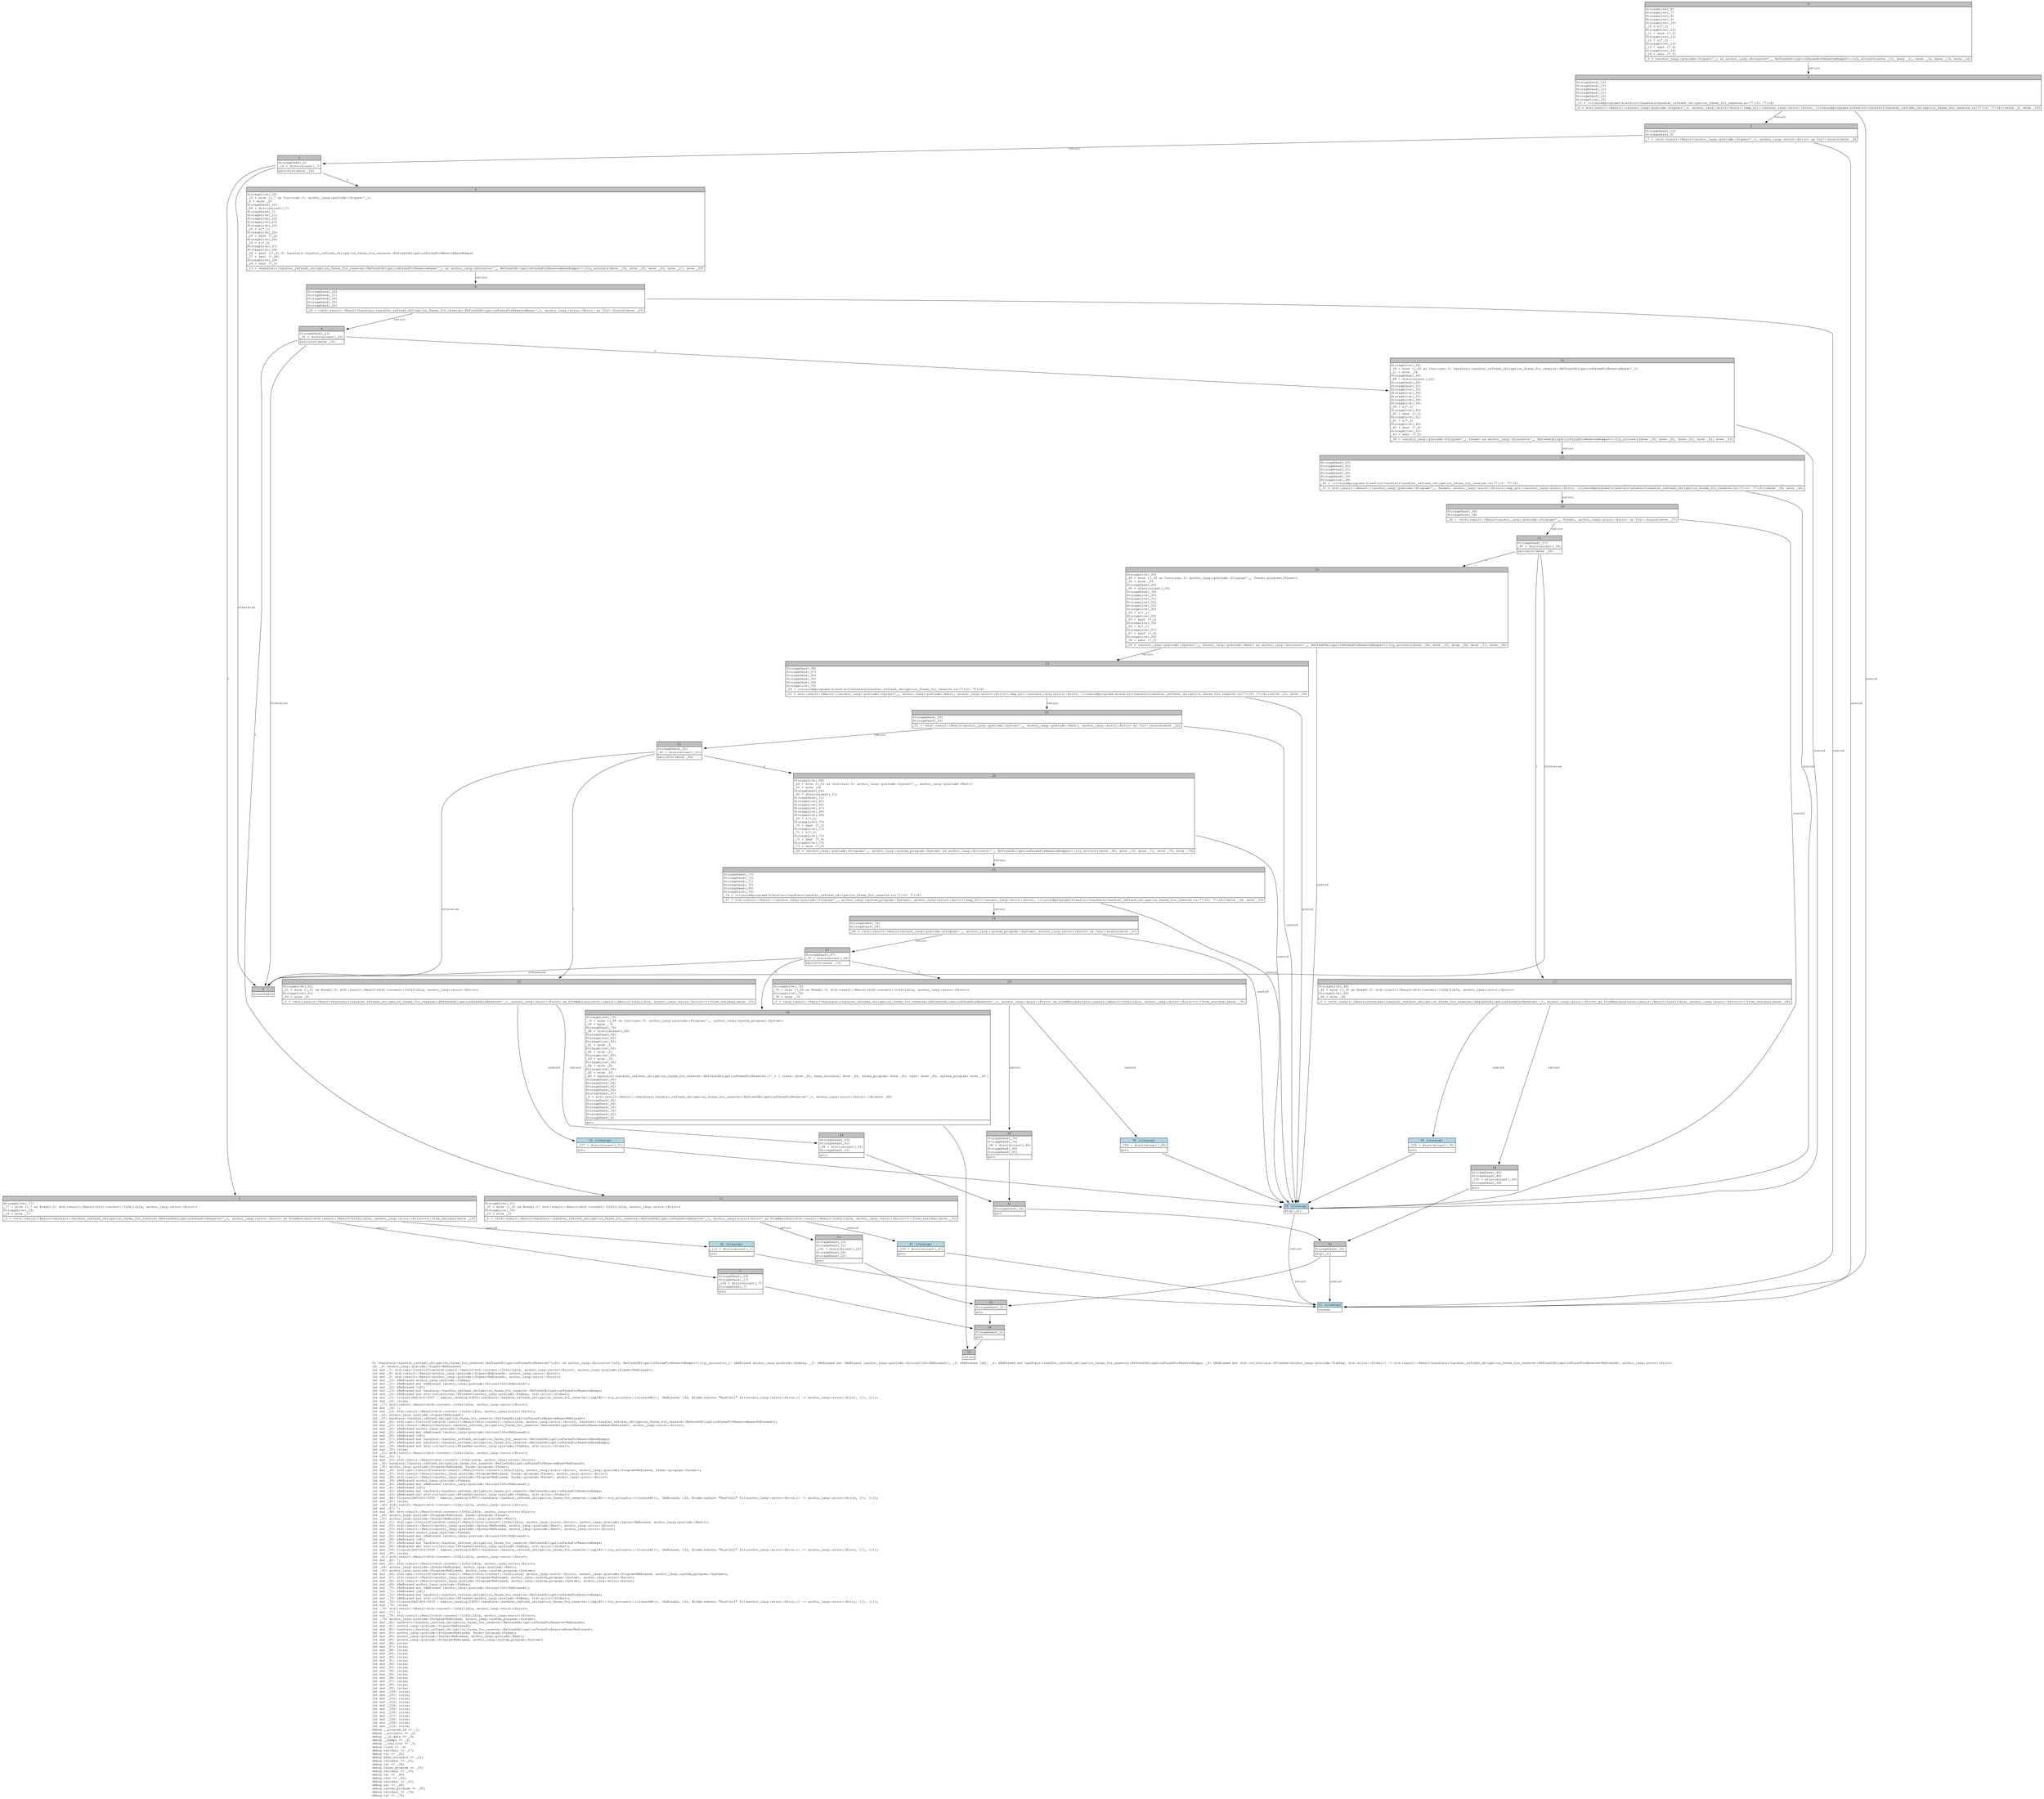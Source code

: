 digraph Mir_0_5006 {
    graph [fontname="Courier, monospace"];
    node [fontname="Courier, monospace"];
    edge [fontname="Courier, monospace"];
    label=<fn &lt;handlers::handler_refresh_obligation_farms_for_reserve::RefreshObligationFarmsForReserve&lt;'info&gt; as anchor_lang::Accounts&lt;'info, RefreshObligationFarmsForReserveBumps&gt;&gt;::try_accounts(_1: &amp;ReErased anchor_lang::prelude::Pubkey, _2: &amp;ReErased mut &amp;ReErased [anchor_lang::prelude::AccountInfo&lt;ReErased&gt;], _3: &amp;ReErased [u8], _4: &amp;ReErased mut handlers::handler_refresh_obligation_farms_for_reserve::RefreshObligationFarmsForReserveBumps, _5: &amp;ReErased mut std::collections::BTreeSet&lt;anchor_lang::prelude::Pubkey, std::alloc::Global&gt;) -&gt; std::result::Result&lt;handlers::handler_refresh_obligation_farms_for_reserve::RefreshObligationFarmsForReserve&lt;ReErased&gt;, anchor_lang::error::Error&gt;<br align="left"/>let _6: anchor_lang::prelude::Signer&lt;ReErased&gt;;<br align="left"/>let mut _7: std::ops::ControlFlow&lt;std::result::Result&lt;std::convert::Infallible, anchor_lang::error::Error&gt;, anchor_lang::prelude::Signer&lt;ReErased&gt;&gt;;<br align="left"/>let mut _8: std::result::Result&lt;anchor_lang::prelude::Signer&lt;ReErased&gt;, anchor_lang::error::Error&gt;;<br align="left"/>let mut _9: std::result::Result&lt;anchor_lang::prelude::Signer&lt;ReErased&gt;, anchor_lang::error::Error&gt;;<br align="left"/>let mut _10: &amp;ReErased anchor_lang::prelude::Pubkey;<br align="left"/>let mut _11: &amp;ReErased mut &amp;ReErased [anchor_lang::prelude::AccountInfo&lt;ReErased&gt;];<br align="left"/>let mut _12: &amp;ReErased [u8];<br align="left"/>let mut _13: &amp;ReErased mut handlers::handler_refresh_obligation_farms_for_reserve::RefreshObligationFarmsForReserveBumps;<br align="left"/>let mut _14: &amp;ReErased mut std::collections::BTreeSet&lt;anchor_lang::prelude::Pubkey, std::alloc::Global&gt;;<br align="left"/>let mut _15: Closure(DefId(0:5007 ~ kamino_lending[6389]::handlers::handler_refresh_obligation_farms_for_reserve::{impl#0}::try_accounts::{closure#0}), [ReErased, i32, Binder(extern &quot;RustCall&quot; fn((anchor_lang::error::Error,)) -&gt; anchor_lang::error::Error, []), ()]);<br align="left"/>let mut _16: isize;<br align="left"/>let _17: std::result::Result&lt;std::convert::Infallible, anchor_lang::error::Error&gt;;<br align="left"/>let mut _18: !;<br align="left"/>let mut _19: std::result::Result&lt;std::convert::Infallible, anchor_lang::error::Error&gt;;<br align="left"/>let _20: anchor_lang::prelude::Signer&lt;ReErased&gt;;<br align="left"/>let _21: handlers::handler_refresh_obligation_farms_for_reserve::RefreshObligationFarmsForReserveBase&lt;ReErased&gt;;<br align="left"/>let mut _22: std::ops::ControlFlow&lt;std::result::Result&lt;std::convert::Infallible, anchor_lang::error::Error&gt;, handlers::handler_refresh_obligation_farms_for_reserve::RefreshObligationFarmsForReserveBase&lt;ReErased&gt;&gt;;<br align="left"/>let mut _23: std::result::Result&lt;handlers::handler_refresh_obligation_farms_for_reserve::RefreshObligationFarmsForReserveBase&lt;ReErased&gt;, anchor_lang::error::Error&gt;;<br align="left"/>let mut _24: &amp;ReErased anchor_lang::prelude::Pubkey;<br align="left"/>let mut _25: &amp;ReErased mut &amp;ReErased [anchor_lang::prelude::AccountInfo&lt;ReErased&gt;];<br align="left"/>let mut _26: &amp;ReErased [u8];<br align="left"/>let mut _27: &amp;ReErased mut handlers::handler_refresh_obligation_farms_for_reserve::RefreshObligationFarmsForReserveBaseBumps;<br align="left"/>let mut _28: &amp;ReErased mut handlers::handler_refresh_obligation_farms_for_reserve::RefreshObligationFarmsForReserveBaseBumps;<br align="left"/>let mut _29: &amp;ReErased mut std::collections::BTreeSet&lt;anchor_lang::prelude::Pubkey, std::alloc::Global&gt;;<br align="left"/>let mut _30: isize;<br align="left"/>let _31: std::result::Result&lt;std::convert::Infallible, anchor_lang::error::Error&gt;;<br align="left"/>let mut _32: !;<br align="left"/>let mut _33: std::result::Result&lt;std::convert::Infallible, anchor_lang::error::Error&gt;;<br align="left"/>let _34: handlers::handler_refresh_obligation_farms_for_reserve::RefreshObligationFarmsForReserveBase&lt;ReErased&gt;;<br align="left"/>let _35: anchor_lang::prelude::Program&lt;ReErased, farms::program::Farms&gt;;<br align="left"/>let mut _36: std::ops::ControlFlow&lt;std::result::Result&lt;std::convert::Infallible, anchor_lang::error::Error&gt;, anchor_lang::prelude::Program&lt;ReErased, farms::program::Farms&gt;&gt;;<br align="left"/>let mut _37: std::result::Result&lt;anchor_lang::prelude::Program&lt;ReErased, farms::program::Farms&gt;, anchor_lang::error::Error&gt;;<br align="left"/>let mut _38: std::result::Result&lt;anchor_lang::prelude::Program&lt;ReErased, farms::program::Farms&gt;, anchor_lang::error::Error&gt;;<br align="left"/>let mut _39: &amp;ReErased anchor_lang::prelude::Pubkey;<br align="left"/>let mut _40: &amp;ReErased mut &amp;ReErased [anchor_lang::prelude::AccountInfo&lt;ReErased&gt;];<br align="left"/>let mut _41: &amp;ReErased [u8];<br align="left"/>let mut _42: &amp;ReErased mut handlers::handler_refresh_obligation_farms_for_reserve::RefreshObligationFarmsForReserveBumps;<br align="left"/>let mut _43: &amp;ReErased mut std::collections::BTreeSet&lt;anchor_lang::prelude::Pubkey, std::alloc::Global&gt;;<br align="left"/>let mut _44: Closure(DefId(0:5008 ~ kamino_lending[6389]::handlers::handler_refresh_obligation_farms_for_reserve::{impl#0}::try_accounts::{closure#1}), [ReErased, i32, Binder(extern &quot;RustCall&quot; fn((anchor_lang::error::Error,)) -&gt; anchor_lang::error::Error, []), ()]);<br align="left"/>let mut _45: isize;<br align="left"/>let _46: std::result::Result&lt;std::convert::Infallible, anchor_lang::error::Error&gt;;<br align="left"/>let mut _47: !;<br align="left"/>let mut _48: std::result::Result&lt;std::convert::Infallible, anchor_lang::error::Error&gt;;<br align="left"/>let _49: anchor_lang::prelude::Program&lt;ReErased, farms::program::Farms&gt;;<br align="left"/>let _50: anchor_lang::prelude::Sysvar&lt;ReErased, anchor_lang::prelude::Rent&gt;;<br align="left"/>let mut _51: std::ops::ControlFlow&lt;std::result::Result&lt;std::convert::Infallible, anchor_lang::error::Error&gt;, anchor_lang::prelude::Sysvar&lt;ReErased, anchor_lang::prelude::Rent&gt;&gt;;<br align="left"/>let mut _52: std::result::Result&lt;anchor_lang::prelude::Sysvar&lt;ReErased, anchor_lang::prelude::Rent&gt;, anchor_lang::error::Error&gt;;<br align="left"/>let mut _53: std::result::Result&lt;anchor_lang::prelude::Sysvar&lt;ReErased, anchor_lang::prelude::Rent&gt;, anchor_lang::error::Error&gt;;<br align="left"/>let mut _54: &amp;ReErased anchor_lang::prelude::Pubkey;<br align="left"/>let mut _55: &amp;ReErased mut &amp;ReErased [anchor_lang::prelude::AccountInfo&lt;ReErased&gt;];<br align="left"/>let mut _56: &amp;ReErased [u8];<br align="left"/>let mut _57: &amp;ReErased mut handlers::handler_refresh_obligation_farms_for_reserve::RefreshObligationFarmsForReserveBumps;<br align="left"/>let mut _58: &amp;ReErased mut std::collections::BTreeSet&lt;anchor_lang::prelude::Pubkey, std::alloc::Global&gt;;<br align="left"/>let mut _59: Closure(DefId(0:5009 ~ kamino_lending[6389]::handlers::handler_refresh_obligation_farms_for_reserve::{impl#0}::try_accounts::{closure#2}), [ReErased, i32, Binder(extern &quot;RustCall&quot; fn((anchor_lang::error::Error,)) -&gt; anchor_lang::error::Error, []), ()]);<br align="left"/>let mut _60: isize;<br align="left"/>let _61: std::result::Result&lt;std::convert::Infallible, anchor_lang::error::Error&gt;;<br align="left"/>let mut _62: !;<br align="left"/>let mut _63: std::result::Result&lt;std::convert::Infallible, anchor_lang::error::Error&gt;;<br align="left"/>let _64: anchor_lang::prelude::Sysvar&lt;ReErased, anchor_lang::prelude::Rent&gt;;<br align="left"/>let _65: anchor_lang::prelude::Program&lt;ReErased, anchor_lang::system_program::System&gt;;<br align="left"/>let mut _66: std::ops::ControlFlow&lt;std::result::Result&lt;std::convert::Infallible, anchor_lang::error::Error&gt;, anchor_lang::prelude::Program&lt;ReErased, anchor_lang::system_program::System&gt;&gt;;<br align="left"/>let mut _67: std::result::Result&lt;anchor_lang::prelude::Program&lt;ReErased, anchor_lang::system_program::System&gt;, anchor_lang::error::Error&gt;;<br align="left"/>let mut _68: std::result::Result&lt;anchor_lang::prelude::Program&lt;ReErased, anchor_lang::system_program::System&gt;, anchor_lang::error::Error&gt;;<br align="left"/>let mut _69: &amp;ReErased anchor_lang::prelude::Pubkey;<br align="left"/>let mut _70: &amp;ReErased mut &amp;ReErased [anchor_lang::prelude::AccountInfo&lt;ReErased&gt;];<br align="left"/>let mut _71: &amp;ReErased [u8];<br align="left"/>let mut _72: &amp;ReErased mut handlers::handler_refresh_obligation_farms_for_reserve::RefreshObligationFarmsForReserveBumps;<br align="left"/>let mut _73: &amp;ReErased mut std::collections::BTreeSet&lt;anchor_lang::prelude::Pubkey, std::alloc::Global&gt;;<br align="left"/>let mut _74: Closure(DefId(0:5010 ~ kamino_lending[6389]::handlers::handler_refresh_obligation_farms_for_reserve::{impl#0}::try_accounts::{closure#3}), [ReErased, i32, Binder(extern &quot;RustCall&quot; fn((anchor_lang::error::Error,)) -&gt; anchor_lang::error::Error, []), ()]);<br align="left"/>let mut _75: isize;<br align="left"/>let _76: std::result::Result&lt;std::convert::Infallible, anchor_lang::error::Error&gt;;<br align="left"/>let mut _77: !;<br align="left"/>let mut _78: std::result::Result&lt;std::convert::Infallible, anchor_lang::error::Error&gt;;<br align="left"/>let _79: anchor_lang::prelude::Program&lt;ReErased, anchor_lang::system_program::System&gt;;<br align="left"/>let mut _80: handlers::handler_refresh_obligation_farms_for_reserve::RefreshObligationFarmsForReserve&lt;ReErased&gt;;<br align="left"/>let mut _81: anchor_lang::prelude::Signer&lt;ReErased&gt;;<br align="left"/>let mut _82: handlers::handler_refresh_obligation_farms_for_reserve::RefreshObligationFarmsForReserveBase&lt;ReErased&gt;;<br align="left"/>let mut _83: anchor_lang::prelude::Program&lt;ReErased, farms::program::Farms&gt;;<br align="left"/>let mut _84: anchor_lang::prelude::Sysvar&lt;ReErased, anchor_lang::prelude::Rent&gt;;<br align="left"/>let mut _85: anchor_lang::prelude::Program&lt;ReErased, anchor_lang::system_program::System&gt;;<br align="left"/>let mut _86: isize;<br align="left"/>let mut _87: isize;<br align="left"/>let mut _88: isize;<br align="left"/>let mut _89: isize;<br align="left"/>let mut _90: isize;<br align="left"/>let mut _91: isize;<br align="left"/>let mut _92: isize;<br align="left"/>let mut _93: isize;<br align="left"/>let mut _94: isize;<br align="left"/>let mut _95: isize;<br align="left"/>let mut _96: isize;<br align="left"/>let mut _97: isize;<br align="left"/>let mut _98: isize;<br align="left"/>let mut _99: isize;<br align="left"/>let mut _100: isize;<br align="left"/>let mut _101: isize;<br align="left"/>let mut _102: isize;<br align="left"/>let mut _103: isize;<br align="left"/>let mut _104: isize;<br align="left"/>let mut _105: isize;<br align="left"/>let mut _106: isize;<br align="left"/>let mut _107: isize;<br align="left"/>let mut _108: isize;<br align="left"/>let mut _109: isize;<br align="left"/>let mut _110: isize;<br align="left"/>debug __program_id =&gt; _1;<br align="left"/>debug __accounts =&gt; _2;<br align="left"/>debug __ix_data =&gt; _3;<br align="left"/>debug __bumps =&gt; _4;<br align="left"/>debug __reallocs =&gt; _5;<br align="left"/>debug crank =&gt; _6;<br align="left"/>debug residual =&gt; _17;<br align="left"/>debug val =&gt; _20;<br align="left"/>debug base_accounts =&gt; _21;<br align="left"/>debug residual =&gt; _31;<br align="left"/>debug val =&gt; _34;<br align="left"/>debug farms_program =&gt; _35;<br align="left"/>debug residual =&gt; _46;<br align="left"/>debug val =&gt; _49;<br align="left"/>debug rent =&gt; _50;<br align="left"/>debug residual =&gt; _61;<br align="left"/>debug val =&gt; _64;<br align="left"/>debug system_program =&gt; _65;<br align="left"/>debug residual =&gt; _76;<br align="left"/>debug val =&gt; _79;<br align="left"/>>;
    bb0__0_5006 [shape="none", label=<<table border="0" cellborder="1" cellspacing="0"><tr><td bgcolor="gray" align="center" colspan="1">0</td></tr><tr><td align="left" balign="left">StorageLive(_6)<br/>StorageLive(_7)<br/>StorageLive(_8)<br/>StorageLive(_9)<br/>StorageLive(_10)<br/>_10 = &amp;(*_1)<br/>StorageLive(_11)<br/>_11 = &amp;mut (*_2)<br/>StorageLive(_12)<br/>_12 = &amp;(*_3)<br/>StorageLive(_13)<br/>_13 = &amp;mut (*_4)<br/>StorageLive(_14)<br/>_14 = &amp;mut (*_5)<br/></td></tr><tr><td align="left">_9 = &lt;anchor_lang::prelude::Signer&lt;'_&gt; as anchor_lang::Accounts&lt;'_, RefreshObligationFarmsForReserveBumps&gt;&gt;::try_accounts(move _10, move _11, move _12, move _13, move _14)</td></tr></table>>];
    bb1__0_5006 [shape="none", label=<<table border="0" cellborder="1" cellspacing="0"><tr><td bgcolor="gray" align="center" colspan="1">1</td></tr><tr><td align="left" balign="left">StorageDead(_14)<br/>StorageDead(_13)<br/>StorageDead(_12)<br/>StorageDead(_11)<br/>StorageDead(_10)<br/>StorageLive(_15)<br/>_15 = {closure@programs\klend\src\handlers\handler_refresh_obligation_farms_for_reserve.rs:77:10: 77:18}<br/></td></tr><tr><td align="left">_8 = std::result::Result::&lt;anchor_lang::prelude::Signer&lt;'_&gt;, anchor_lang::error::Error&gt;::map_err::&lt;anchor_lang::error::Error, {closure@programs\klend\src\handlers\handler_refresh_obligation_farms_for_reserve.rs:77:10: 77:18}&gt;(move _9, move _15)</td></tr></table>>];
    bb2__0_5006 [shape="none", label=<<table border="0" cellborder="1" cellspacing="0"><tr><td bgcolor="gray" align="center" colspan="1">2</td></tr><tr><td align="left" balign="left">StorageDead(_15)<br/>StorageDead(_9)<br/></td></tr><tr><td align="left">_7 = &lt;std::result::Result&lt;anchor_lang::prelude::Signer&lt;'_&gt;, anchor_lang::error::Error&gt; as Try&gt;::branch(move _8)</td></tr></table>>];
    bb3__0_5006 [shape="none", label=<<table border="0" cellborder="1" cellspacing="0"><tr><td bgcolor="gray" align="center" colspan="1">3</td></tr><tr><td align="left" balign="left">StorageDead(_8)<br/>_16 = discriminant(_7)<br/></td></tr><tr><td align="left">switchInt(move _16)</td></tr></table>>];
    bb4__0_5006 [shape="none", label=<<table border="0" cellborder="1" cellspacing="0"><tr><td bgcolor="gray" align="center" colspan="1">4</td></tr><tr><td align="left" balign="left">StorageLive(_20)<br/>_20 = move ((_7 as Continue).0: anchor_lang::prelude::Signer&lt;'_&gt;)<br/>_6 = move _20<br/>StorageDead(_20)<br/>_86 = discriminant(_7)<br/>StorageDead(_7)<br/>StorageLive(_21)<br/>StorageLive(_22)<br/>StorageLive(_23)<br/>StorageLive(_24)<br/>_24 = &amp;(*_1)<br/>StorageLive(_25)<br/>_25 = &amp;mut (*_2)<br/>StorageLive(_26)<br/>_26 = &amp;(*_3)<br/>StorageLive(_27)<br/>StorageLive(_28)<br/>_28 = &amp;mut ((*_4).0: handlers::handler_refresh_obligation_farms_for_reserve::RefreshObligationFarmsForReserveBaseBumps)<br/>_27 = &amp;mut (*_28)<br/>StorageLive(_29)<br/>_29 = &amp;mut (*_5)<br/></td></tr><tr><td align="left">_23 = &lt;handlers::handler_refresh_obligation_farms_for_reserve::RefreshObligationFarmsForReserveBase&lt;'_&gt; as anchor_lang::Accounts&lt;'_, RefreshObligationFarmsForReserveBaseBumps&gt;&gt;::try_accounts(move _24, move _25, move _26, move _27, move _29)</td></tr></table>>];
    bb5__0_5006 [shape="none", label=<<table border="0" cellborder="1" cellspacing="0"><tr><td bgcolor="gray" align="center" colspan="1">5</td></tr><tr><td align="left">unreachable</td></tr></table>>];
    bb6__0_5006 [shape="none", label=<<table border="0" cellborder="1" cellspacing="0"><tr><td bgcolor="gray" align="center" colspan="1">6</td></tr><tr><td align="left" balign="left">StorageLive(_17)<br/>_17 = move ((_7 as Break).0: std::result::Result&lt;std::convert::Infallible, anchor_lang::error::Error&gt;)<br/>StorageLive(_19)<br/>_19 = move _17<br/></td></tr><tr><td align="left">_0 = &lt;std::result::Result&lt;handlers::handler_refresh_obligation_farms_for_reserve::RefreshObligationFarmsForReserve&lt;'_&gt;, anchor_lang::error::Error&gt; as FromResidual&lt;std::result::Result&lt;Infallible, anchor_lang::error::Error&gt;&gt;&gt;::from_residual(move _19)</td></tr></table>>];
    bb7__0_5006 [shape="none", label=<<table border="0" cellborder="1" cellspacing="0"><tr><td bgcolor="gray" align="center" colspan="1">7</td></tr><tr><td align="left" balign="left">StorageDead(_19)<br/>StorageDead(_17)<br/>_104 = discriminant(_7)<br/>StorageDead(_7)<br/></td></tr><tr><td align="left">goto</td></tr></table>>];
    bb8__0_5006 [shape="none", label=<<table border="0" cellborder="1" cellspacing="0"><tr><td bgcolor="gray" align="center" colspan="1">8</td></tr><tr><td align="left" balign="left">StorageDead(_29)<br/>StorageDead(_27)<br/>StorageDead(_26)<br/>StorageDead(_25)<br/>StorageDead(_24)<br/></td></tr><tr><td align="left">_22 = &lt;std::result::Result&lt;handlers::handler_refresh_obligation_farms_for_reserve::RefreshObligationFarmsForReserveBase&lt;'_&gt;, anchor_lang::error::Error&gt; as Try&gt;::branch(move _23)</td></tr></table>>];
    bb9__0_5006 [shape="none", label=<<table border="0" cellborder="1" cellspacing="0"><tr><td bgcolor="gray" align="center" colspan="1">9</td></tr><tr><td align="left" balign="left">StorageDead(_23)<br/>_30 = discriminant(_22)<br/></td></tr><tr><td align="left">switchInt(move _30)</td></tr></table>>];
    bb10__0_5006 [shape="none", label=<<table border="0" cellborder="1" cellspacing="0"><tr><td bgcolor="gray" align="center" colspan="1">10</td></tr><tr><td align="left" balign="left">StorageLive(_34)<br/>_34 = move ((_22 as Continue).0: handlers::handler_refresh_obligation_farms_for_reserve::RefreshObligationFarmsForReserveBase&lt;'_&gt;)<br/>_21 = move _34<br/>StorageDead(_34)<br/>_88 = discriminant(_22)<br/>StorageDead(_28)<br/>StorageDead(_22)<br/>StorageLive(_35)<br/>StorageLive(_36)<br/>StorageLive(_37)<br/>StorageLive(_38)<br/>StorageLive(_39)<br/>_39 = &amp;(*_1)<br/>StorageLive(_40)<br/>_40 = &amp;mut (*_2)<br/>StorageLive(_41)<br/>_41 = &amp;(*_3)<br/>StorageLive(_42)<br/>_42 = &amp;mut (*_4)<br/>StorageLive(_43)<br/>_43 = &amp;mut (*_5)<br/></td></tr><tr><td align="left">_38 = &lt;anchor_lang::prelude::Program&lt;'_, Farms&gt; as anchor_lang::Accounts&lt;'_, RefreshObligationFarmsForReserveBumps&gt;&gt;::try_accounts(move _39, move _40, move _41, move _42, move _43)</td></tr></table>>];
    bb11__0_5006 [shape="none", label=<<table border="0" cellborder="1" cellspacing="0"><tr><td bgcolor="gray" align="center" colspan="1">11</td></tr><tr><td align="left" balign="left">StorageLive(_31)<br/>_31 = move ((_22 as Break).0: std::result::Result&lt;std::convert::Infallible, anchor_lang::error::Error&gt;)<br/>StorageLive(_33)<br/>_33 = move _31<br/></td></tr><tr><td align="left">_0 = &lt;std::result::Result&lt;handlers::handler_refresh_obligation_farms_for_reserve::RefreshObligationFarmsForReserve&lt;'_&gt;, anchor_lang::error::Error&gt; as FromResidual&lt;std::result::Result&lt;Infallible, anchor_lang::error::Error&gt;&gt;&gt;::from_residual(move _33)</td></tr></table>>];
    bb12__0_5006 [shape="none", label=<<table border="0" cellborder="1" cellspacing="0"><tr><td bgcolor="gray" align="center" colspan="1">12</td></tr><tr><td align="left" balign="left">StorageDead(_33)<br/>StorageDead(_31)<br/>_102 = discriminant(_22)<br/>StorageDead(_28)<br/>StorageDead(_22)<br/></td></tr><tr><td align="left">goto</td></tr></table>>];
    bb13__0_5006 [shape="none", label=<<table border="0" cellborder="1" cellspacing="0"><tr><td bgcolor="gray" align="center" colspan="1">13</td></tr><tr><td align="left" balign="left">StorageDead(_43)<br/>StorageDead(_42)<br/>StorageDead(_41)<br/>StorageDead(_40)<br/>StorageDead(_39)<br/>StorageLive(_44)<br/>_44 = {closure@programs\klend\src\handlers\handler_refresh_obligation_farms_for_reserve.rs:77:10: 77:18}<br/></td></tr><tr><td align="left">_37 = std::result::Result::&lt;anchor_lang::prelude::Program&lt;'_, Farms&gt;, anchor_lang::error::Error&gt;::map_err::&lt;anchor_lang::error::Error, {closure@programs\klend\src\handlers\handler_refresh_obligation_farms_for_reserve.rs:77:10: 77:18}&gt;(move _38, move _44)</td></tr></table>>];
    bb14__0_5006 [shape="none", label=<<table border="0" cellborder="1" cellspacing="0"><tr><td bgcolor="gray" align="center" colspan="1">14</td></tr><tr><td align="left" balign="left">StorageDead(_44)<br/>StorageDead(_38)<br/></td></tr><tr><td align="left">_36 = &lt;std::result::Result&lt;anchor_lang::prelude::Program&lt;'_, Farms&gt;, anchor_lang::error::Error&gt; as Try&gt;::branch(move _37)</td></tr></table>>];
    bb15__0_5006 [shape="none", label=<<table border="0" cellborder="1" cellspacing="0"><tr><td bgcolor="gray" align="center" colspan="1">15</td></tr><tr><td align="left" balign="left">StorageDead(_37)<br/>_45 = discriminant(_36)<br/></td></tr><tr><td align="left">switchInt(move _45)</td></tr></table>>];
    bb16__0_5006 [shape="none", label=<<table border="0" cellborder="1" cellspacing="0"><tr><td bgcolor="gray" align="center" colspan="1">16</td></tr><tr><td align="left" balign="left">StorageLive(_49)<br/>_49 = move ((_36 as Continue).0: anchor_lang::prelude::Program&lt;'_, farms::program::Farms&gt;)<br/>_35 = move _49<br/>StorageDead(_49)<br/>_90 = discriminant(_36)<br/>StorageDead(_36)<br/>StorageLive(_50)<br/>StorageLive(_51)<br/>StorageLive(_52)<br/>StorageLive(_53)<br/>StorageLive(_54)<br/>_54 = &amp;(*_1)<br/>StorageLive(_55)<br/>_55 = &amp;mut (*_2)<br/>StorageLive(_56)<br/>_56 = &amp;(*_3)<br/>StorageLive(_57)<br/>_57 = &amp;mut (*_4)<br/>StorageLive(_58)<br/>_58 = &amp;mut (*_5)<br/></td></tr><tr><td align="left">_53 = &lt;anchor_lang::prelude::Sysvar&lt;'_, anchor_lang::prelude::Rent&gt; as anchor_lang::Accounts&lt;'_, RefreshObligationFarmsForReserveBumps&gt;&gt;::try_accounts(move _54, move _55, move _56, move _57, move _58)</td></tr></table>>];
    bb17__0_5006 [shape="none", label=<<table border="0" cellborder="1" cellspacing="0"><tr><td bgcolor="gray" align="center" colspan="1">17</td></tr><tr><td align="left" balign="left">StorageLive(_46)<br/>_46 = move ((_36 as Break).0: std::result::Result&lt;std::convert::Infallible, anchor_lang::error::Error&gt;)<br/>StorageLive(_48)<br/>_48 = move _46<br/></td></tr><tr><td align="left">_0 = &lt;std::result::Result&lt;handlers::handler_refresh_obligation_farms_for_reserve::RefreshObligationFarmsForReserve&lt;'_&gt;, anchor_lang::error::Error&gt; as FromResidual&lt;std::result::Result&lt;Infallible, anchor_lang::error::Error&gt;&gt;&gt;::from_residual(move _48)</td></tr></table>>];
    bb18__0_5006 [shape="none", label=<<table border="0" cellborder="1" cellspacing="0"><tr><td bgcolor="gray" align="center" colspan="1">18</td></tr><tr><td align="left" balign="left">StorageDead(_48)<br/>StorageDead(_46)<br/>_100 = discriminant(_36)<br/>StorageDead(_36)<br/></td></tr><tr><td align="left">goto</td></tr></table>>];
    bb19__0_5006 [shape="none", label=<<table border="0" cellborder="1" cellspacing="0"><tr><td bgcolor="gray" align="center" colspan="1">19</td></tr><tr><td align="left" balign="left">StorageDead(_58)<br/>StorageDead(_57)<br/>StorageDead(_56)<br/>StorageDead(_55)<br/>StorageDead(_54)<br/>StorageLive(_59)<br/>_59 = {closure@programs\klend\src\handlers\handler_refresh_obligation_farms_for_reserve.rs:77:10: 77:18}<br/></td></tr><tr><td align="left">_52 = std::result::Result::&lt;anchor_lang::prelude::Sysvar&lt;'_, anchor_lang::prelude::Rent&gt;, anchor_lang::error::Error&gt;::map_err::&lt;anchor_lang::error::Error, {closure@programs\klend\src\handlers\handler_refresh_obligation_farms_for_reserve.rs:77:10: 77:18}&gt;(move _53, move _59)</td></tr></table>>];
    bb20__0_5006 [shape="none", label=<<table border="0" cellborder="1" cellspacing="0"><tr><td bgcolor="gray" align="center" colspan="1">20</td></tr><tr><td align="left" balign="left">StorageDead(_59)<br/>StorageDead(_53)<br/></td></tr><tr><td align="left">_51 = &lt;std::result::Result&lt;anchor_lang::prelude::Sysvar&lt;'_, anchor_lang::prelude::Rent&gt;, anchor_lang::error::Error&gt; as Try&gt;::branch(move _52)</td></tr></table>>];
    bb21__0_5006 [shape="none", label=<<table border="0" cellborder="1" cellspacing="0"><tr><td bgcolor="gray" align="center" colspan="1">21</td></tr><tr><td align="left" balign="left">StorageDead(_52)<br/>_60 = discriminant(_51)<br/></td></tr><tr><td align="left">switchInt(move _60)</td></tr></table>>];
    bb22__0_5006 [shape="none", label=<<table border="0" cellborder="1" cellspacing="0"><tr><td bgcolor="gray" align="center" colspan="1">22</td></tr><tr><td align="left" balign="left">StorageLive(_64)<br/>_64 = move ((_51 as Continue).0: anchor_lang::prelude::Sysvar&lt;'_, anchor_lang::prelude::Rent&gt;)<br/>_50 = move _64<br/>StorageDead(_64)<br/>_92 = discriminant(_51)<br/>StorageDead(_51)<br/>StorageLive(_65)<br/>StorageLive(_66)<br/>StorageLive(_67)<br/>StorageLive(_68)<br/>StorageLive(_69)<br/>_69 = &amp;(*_1)<br/>StorageLive(_70)<br/>_70 = &amp;mut (*_2)<br/>StorageLive(_71)<br/>_71 = &amp;(*_3)<br/>StorageLive(_72)<br/>_72 = &amp;mut (*_4)<br/>StorageLive(_73)<br/>_73 = &amp;mut (*_5)<br/></td></tr><tr><td align="left">_68 = &lt;anchor_lang::prelude::Program&lt;'_, anchor_lang::system_program::System&gt; as anchor_lang::Accounts&lt;'_, RefreshObligationFarmsForReserveBumps&gt;&gt;::try_accounts(move _69, move _70, move _71, move _72, move _73)</td></tr></table>>];
    bb23__0_5006 [shape="none", label=<<table border="0" cellborder="1" cellspacing="0"><tr><td bgcolor="gray" align="center" colspan="1">23</td></tr><tr><td align="left" balign="left">StorageLive(_61)<br/>_61 = move ((_51 as Break).0: std::result::Result&lt;std::convert::Infallible, anchor_lang::error::Error&gt;)<br/>StorageLive(_63)<br/>_63 = move _61<br/></td></tr><tr><td align="left">_0 = &lt;std::result::Result&lt;handlers::handler_refresh_obligation_farms_for_reserve::RefreshObligationFarmsForReserve&lt;'_&gt;, anchor_lang::error::Error&gt; as FromResidual&lt;std::result::Result&lt;Infallible, anchor_lang::error::Error&gt;&gt;&gt;::from_residual(move _63)</td></tr></table>>];
    bb24__0_5006 [shape="none", label=<<table border="0" cellborder="1" cellspacing="0"><tr><td bgcolor="gray" align="center" colspan="1">24</td></tr><tr><td align="left" balign="left">StorageDead(_63)<br/>StorageDead(_61)<br/>_98 = discriminant(_51)<br/>StorageDead(_51)<br/></td></tr><tr><td align="left">goto</td></tr></table>>];
    bb25__0_5006 [shape="none", label=<<table border="0" cellborder="1" cellspacing="0"><tr><td bgcolor="gray" align="center" colspan="1">25</td></tr><tr><td align="left" balign="left">StorageDead(_73)<br/>StorageDead(_72)<br/>StorageDead(_71)<br/>StorageDead(_70)<br/>StorageDead(_69)<br/>StorageLive(_74)<br/>_74 = {closure@programs\klend\src\handlers\handler_refresh_obligation_farms_for_reserve.rs:77:10: 77:18}<br/></td></tr><tr><td align="left">_67 = std::result::Result::&lt;anchor_lang::prelude::Program&lt;'_, anchor_lang::system_program::System&gt;, anchor_lang::error::Error&gt;::map_err::&lt;anchor_lang::error::Error, {closure@programs\klend\src\handlers\handler_refresh_obligation_farms_for_reserve.rs:77:10: 77:18}&gt;(move _68, move _74)</td></tr></table>>];
    bb26__0_5006 [shape="none", label=<<table border="0" cellborder="1" cellspacing="0"><tr><td bgcolor="gray" align="center" colspan="1">26</td></tr><tr><td align="left" balign="left">StorageDead(_74)<br/>StorageDead(_68)<br/></td></tr><tr><td align="left">_66 = &lt;std::result::Result&lt;anchor_lang::prelude::Program&lt;'_, anchor_lang::system_program::System&gt;, anchor_lang::error::Error&gt; as Try&gt;::branch(move _67)</td></tr></table>>];
    bb27__0_5006 [shape="none", label=<<table border="0" cellborder="1" cellspacing="0"><tr><td bgcolor="gray" align="center" colspan="1">27</td></tr><tr><td align="left" balign="left">StorageDead(_67)<br/>_75 = discriminant(_66)<br/></td></tr><tr><td align="left">switchInt(move _75)</td></tr></table>>];
    bb28__0_5006 [shape="none", label=<<table border="0" cellborder="1" cellspacing="0"><tr><td bgcolor="gray" align="center" colspan="1">28</td></tr><tr><td align="left" balign="left">StorageLive(_79)<br/>_79 = move ((_66 as Continue).0: anchor_lang::prelude::Program&lt;'_, anchor_lang::system_program::System&gt;)<br/>_65 = move _79<br/>StorageDead(_79)<br/>_94 = discriminant(_66)<br/>StorageDead(_66)<br/>StorageLive(_80)<br/>StorageLive(_81)<br/>_81 = move _6<br/>StorageLive(_82)<br/>_82 = move _21<br/>StorageLive(_83)<br/>_83 = move _35<br/>StorageLive(_84)<br/>_84 = move _50<br/>StorageLive(_85)<br/>_85 = move _65<br/>_80 = handlers::handler_refresh_obligation_farms_for_reserve::RefreshObligationFarmsForReserve::&lt;'_&gt; { crank: move _81, base_accounts: move _82, farms_program: move _83, rent: move _84, system_program: move _85 }<br/>StorageDead(_85)<br/>StorageDead(_84)<br/>StorageDead(_83)<br/>StorageDead(_82)<br/>StorageDead(_81)<br/>_0 = std::result::Result::&lt;handlers::handler_refresh_obligation_farms_for_reserve::RefreshObligationFarmsForReserve&lt;'_&gt;, anchor_lang::error::Error&gt;::Ok(move _80)<br/>StorageDead(_80)<br/>StorageDead(_65)<br/>StorageDead(_50)<br/>StorageDead(_35)<br/>StorageDead(_21)<br/>StorageDead(_6)<br/></td></tr><tr><td align="left">goto</td></tr></table>>];
    bb29__0_5006 [shape="none", label=<<table border="0" cellborder="1" cellspacing="0"><tr><td bgcolor="gray" align="center" colspan="1">29</td></tr><tr><td align="left" balign="left">StorageLive(_76)<br/>_76 = move ((_66 as Break).0: std::result::Result&lt;std::convert::Infallible, anchor_lang::error::Error&gt;)<br/>StorageLive(_78)<br/>_78 = move _76<br/></td></tr><tr><td align="left">_0 = &lt;std::result::Result&lt;handlers::handler_refresh_obligation_farms_for_reserve::RefreshObligationFarmsForReserve&lt;'_&gt;, anchor_lang::error::Error&gt; as FromResidual&lt;std::result::Result&lt;Infallible, anchor_lang::error::Error&gt;&gt;&gt;::from_residual(move _78)</td></tr></table>>];
    bb30__0_5006 [shape="none", label=<<table border="0" cellborder="1" cellspacing="0"><tr><td bgcolor="gray" align="center" colspan="1">30</td></tr><tr><td align="left" balign="left">StorageDead(_78)<br/>StorageDead(_76)<br/>_96 = discriminant(_66)<br/>StorageDead(_66)<br/>StorageDead(_65)<br/></td></tr><tr><td align="left">goto</td></tr></table>>];
    bb31__0_5006 [shape="none", label=<<table border="0" cellborder="1" cellspacing="0"><tr><td bgcolor="gray" align="center" colspan="1">31</td></tr><tr><td align="left" balign="left">StorageDead(_50)<br/></td></tr><tr><td align="left">goto</td></tr></table>>];
    bb32__0_5006 [shape="none", label=<<table border="0" cellborder="1" cellspacing="0"><tr><td bgcolor="gray" align="center" colspan="1">32</td></tr><tr><td align="left" balign="left">StorageDead(_35)<br/></td></tr><tr><td align="left">drop(_21)</td></tr></table>>];
    bb33__0_5006 [shape="none", label=<<table border="0" cellborder="1" cellspacing="0"><tr><td bgcolor="gray" align="center" colspan="1">33</td></tr><tr><td align="left" balign="left">StorageDead(_21)<br/></td></tr><tr><td align="left">goto</td></tr></table>>];
    bb34__0_5006 [shape="none", label=<<table border="0" cellborder="1" cellspacing="0"><tr><td bgcolor="gray" align="center" colspan="1">34</td></tr><tr><td align="left" balign="left">StorageDead(_6)<br/></td></tr><tr><td align="left">goto</td></tr></table>>];
    bb35__0_5006 [shape="none", label=<<table border="0" cellborder="1" cellspacing="0"><tr><td bgcolor="gray" align="center" colspan="1">35</td></tr><tr><td align="left">return</td></tr></table>>];
    bb36__0_5006 [shape="none", label=<<table border="0" cellborder="1" cellspacing="0"><tr><td bgcolor="lightblue" align="center" colspan="1">36 (cleanup)</td></tr><tr><td align="left">drop(_21)</td></tr></table>>];
    bb37__0_5006 [shape="none", label=<<table border="0" cellborder="1" cellspacing="0"><tr><td bgcolor="lightblue" align="center" colspan="1">37 (cleanup)</td></tr><tr><td align="left">resume</td></tr></table>>];
    bb38__0_5006 [shape="none", label=<<table border="0" cellborder="1" cellspacing="0"><tr><td bgcolor="lightblue" align="center" colspan="1">38 (cleanup)</td></tr><tr><td align="left" balign="left">_106 = discriminant(_66)<br/></td></tr><tr><td align="left">goto</td></tr></table>>];
    bb39__0_5006 [shape="none", label=<<table border="0" cellborder="1" cellspacing="0"><tr><td bgcolor="lightblue" align="center" colspan="1">39 (cleanup)</td></tr><tr><td align="left" balign="left">_107 = discriminant(_51)<br/></td></tr><tr><td align="left">goto</td></tr></table>>];
    bb40__0_5006 [shape="none", label=<<table border="0" cellborder="1" cellspacing="0"><tr><td bgcolor="lightblue" align="center" colspan="1">40 (cleanup)</td></tr><tr><td align="left" balign="left">_108 = discriminant(_36)<br/></td></tr><tr><td align="left">goto</td></tr></table>>];
    bb41__0_5006 [shape="none", label=<<table border="0" cellborder="1" cellspacing="0"><tr><td bgcolor="lightblue" align="center" colspan="1">41 (cleanup)</td></tr><tr><td align="left" balign="left">_109 = discriminant(_22)<br/></td></tr><tr><td align="left">goto</td></tr></table>>];
    bb42__0_5006 [shape="none", label=<<table border="0" cellborder="1" cellspacing="0"><tr><td bgcolor="lightblue" align="center" colspan="1">42 (cleanup)</td></tr><tr><td align="left" balign="left">_110 = discriminant(_7)<br/></td></tr><tr><td align="left">goto</td></tr></table>>];
    bb0__0_5006 -> bb1__0_5006 [label="return"];
    bb1__0_5006 -> bb2__0_5006 [label="return"];
    bb1__0_5006 -> bb37__0_5006 [label="unwind"];
    bb2__0_5006 -> bb3__0_5006 [label="return"];
    bb2__0_5006 -> bb37__0_5006 [label="unwind"];
    bb3__0_5006 -> bb4__0_5006 [label="0"];
    bb3__0_5006 -> bb6__0_5006 [label="1"];
    bb3__0_5006 -> bb5__0_5006 [label="otherwise"];
    bb4__0_5006 -> bb8__0_5006 [label="return"];
    bb6__0_5006 -> bb7__0_5006 [label="return"];
    bb6__0_5006 -> bb42__0_5006 [label="unwind"];
    bb7__0_5006 -> bb34__0_5006 [label=""];
    bb8__0_5006 -> bb9__0_5006 [label="return"];
    bb8__0_5006 -> bb37__0_5006 [label="unwind"];
    bb9__0_5006 -> bb10__0_5006 [label="0"];
    bb9__0_5006 -> bb11__0_5006 [label="1"];
    bb9__0_5006 -> bb5__0_5006 [label="otherwise"];
    bb10__0_5006 -> bb13__0_5006 [label="return"];
    bb10__0_5006 -> bb36__0_5006 [label="unwind"];
    bb11__0_5006 -> bb12__0_5006 [label="return"];
    bb11__0_5006 -> bb41__0_5006 [label="unwind"];
    bb12__0_5006 -> bb33__0_5006 [label=""];
    bb13__0_5006 -> bb14__0_5006 [label="return"];
    bb13__0_5006 -> bb36__0_5006 [label="unwind"];
    bb14__0_5006 -> bb15__0_5006 [label="return"];
    bb14__0_5006 -> bb36__0_5006 [label="unwind"];
    bb15__0_5006 -> bb16__0_5006 [label="0"];
    bb15__0_5006 -> bb17__0_5006 [label="1"];
    bb15__0_5006 -> bb5__0_5006 [label="otherwise"];
    bb16__0_5006 -> bb19__0_5006 [label="return"];
    bb16__0_5006 -> bb36__0_5006 [label="unwind"];
    bb17__0_5006 -> bb18__0_5006 [label="return"];
    bb17__0_5006 -> bb40__0_5006 [label="unwind"];
    bb18__0_5006 -> bb32__0_5006 [label=""];
    bb19__0_5006 -> bb20__0_5006 [label="return"];
    bb19__0_5006 -> bb36__0_5006 [label="unwind"];
    bb20__0_5006 -> bb21__0_5006 [label="return"];
    bb20__0_5006 -> bb36__0_5006 [label="unwind"];
    bb21__0_5006 -> bb22__0_5006 [label="0"];
    bb21__0_5006 -> bb23__0_5006 [label="1"];
    bb21__0_5006 -> bb5__0_5006 [label="otherwise"];
    bb22__0_5006 -> bb25__0_5006 [label="return"];
    bb22__0_5006 -> bb36__0_5006 [label="unwind"];
    bb23__0_5006 -> bb24__0_5006 [label="return"];
    bb23__0_5006 -> bb39__0_5006 [label="unwind"];
    bb24__0_5006 -> bb31__0_5006 [label=""];
    bb25__0_5006 -> bb26__0_5006 [label="return"];
    bb25__0_5006 -> bb36__0_5006 [label="unwind"];
    bb26__0_5006 -> bb27__0_5006 [label="return"];
    bb26__0_5006 -> bb36__0_5006 [label="unwind"];
    bb27__0_5006 -> bb28__0_5006 [label="0"];
    bb27__0_5006 -> bb29__0_5006 [label="1"];
    bb27__0_5006 -> bb5__0_5006 [label="otherwise"];
    bb28__0_5006 -> bb35__0_5006 [label=""];
    bb29__0_5006 -> bb30__0_5006 [label="return"];
    bb29__0_5006 -> bb38__0_5006 [label="unwind"];
    bb30__0_5006 -> bb31__0_5006 [label=""];
    bb31__0_5006 -> bb32__0_5006 [label=""];
    bb32__0_5006 -> bb33__0_5006 [label="return"];
    bb32__0_5006 -> bb37__0_5006 [label="unwind"];
    bb33__0_5006 -> bb34__0_5006 [label=""];
    bb34__0_5006 -> bb35__0_5006 [label=""];
    bb36__0_5006 -> bb37__0_5006 [label="return"];
    bb38__0_5006 -> bb36__0_5006 [label=""];
    bb39__0_5006 -> bb36__0_5006 [label=""];
    bb40__0_5006 -> bb36__0_5006 [label=""];
    bb41__0_5006 -> bb37__0_5006 [label=""];
    bb42__0_5006 -> bb37__0_5006 [label=""];
}
